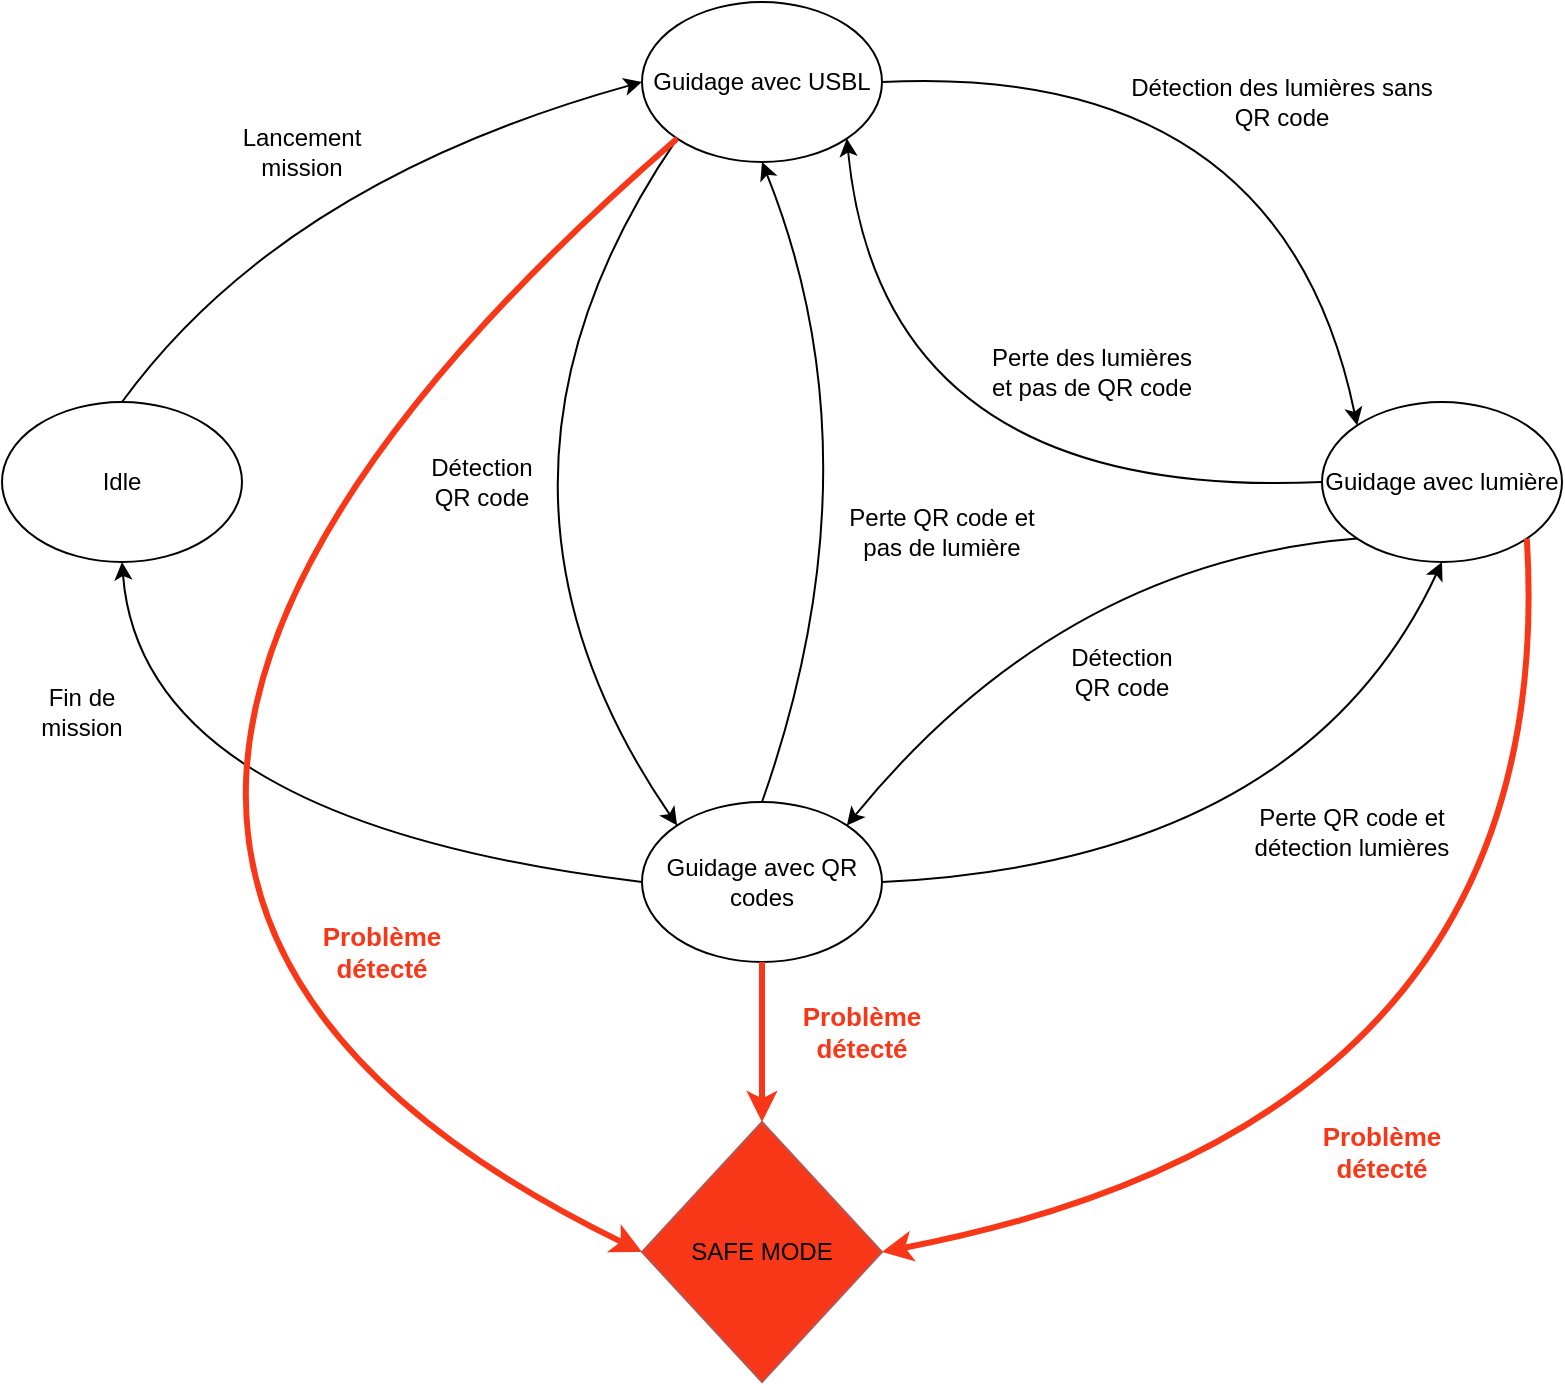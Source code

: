 <mxfile version="20.6.2"><diagram id="9uEe5iCjORYpkJfbnLJ9" name="Page-1"><mxGraphModel dx="1422" dy="702" grid="1" gridSize="10" guides="1" tooltips="1" connect="1" arrows="1" fold="1" page="1" pageScale="1" pageWidth="850" pageHeight="1100" math="0" shadow="0"><root><mxCell id="0"/><mxCell id="1" parent="0"/><mxCell id="TJXL5acuUkCEZSlbithc-1" value="Idle" style="ellipse;whiteSpace=wrap;html=1;" vertex="1" parent="1"><mxGeometry x="40" y="280" width="120" height="80" as="geometry"/></mxCell><mxCell id="TJXL5acuUkCEZSlbithc-2" value="Guidage avec USBL" style="ellipse;whiteSpace=wrap;html=1;" vertex="1" parent="1"><mxGeometry x="360" y="80" width="120" height="80" as="geometry"/></mxCell><mxCell id="TJXL5acuUkCEZSlbithc-3" value="Guidage avec lumière" style="ellipse;whiteSpace=wrap;html=1;" vertex="1" parent="1"><mxGeometry x="700" y="280" width="120" height="80" as="geometry"/></mxCell><mxCell id="TJXL5acuUkCEZSlbithc-4" value="Guidage avec QR codes" style="ellipse;whiteSpace=wrap;html=1;" vertex="1" parent="1"><mxGeometry x="360" y="480" width="120" height="80" as="geometry"/></mxCell><mxCell id="TJXL5acuUkCEZSlbithc-14" value="" style="curved=1;endArrow=classic;html=1;rounded=0;entryX=0;entryY=0.5;entryDx=0;entryDy=0;exitX=0.5;exitY=0;exitDx=0;exitDy=0;" edge="1" parent="1" source="TJXL5acuUkCEZSlbithc-1" target="TJXL5acuUkCEZSlbithc-2"><mxGeometry width="50" height="50" relative="1" as="geometry"><mxPoint x="350" y="390" as="sourcePoint"/><mxPoint x="400" y="340" as="targetPoint"/><Array as="points"><mxPoint x="180" y="170"/></Array></mxGeometry></mxCell><mxCell id="TJXL5acuUkCEZSlbithc-17" value="" style="curved=1;endArrow=classic;html=1;rounded=0;entryX=0;entryY=0;entryDx=0;entryDy=0;exitX=1;exitY=0.5;exitDx=0;exitDy=0;" edge="1" parent="1" source="TJXL5acuUkCEZSlbithc-2" target="TJXL5acuUkCEZSlbithc-3"><mxGeometry width="50" height="50" relative="1" as="geometry"><mxPoint x="290" y="210" as="sourcePoint"/><mxPoint x="192.426" y="261.716" as="targetPoint"/><Array as="points"><mxPoint x="680" y="110"/></Array></mxGeometry></mxCell><mxCell id="TJXL5acuUkCEZSlbithc-18" value="" style="curved=1;endArrow=classic;html=1;rounded=0;entryX=1;entryY=1;entryDx=0;entryDy=0;exitX=0;exitY=0.5;exitDx=0;exitDy=0;" edge="1" parent="1" source="TJXL5acuUkCEZSlbithc-3" target="TJXL5acuUkCEZSlbithc-2"><mxGeometry width="50" height="50" relative="1" as="geometry"><mxPoint x="300" y="220" as="sourcePoint"/><mxPoint x="202.426" y="271.716" as="targetPoint"/><Array as="points"><mxPoint x="480" y="330"/></Array></mxGeometry></mxCell><mxCell id="TJXL5acuUkCEZSlbithc-19" value="" style="curved=1;endArrow=classic;html=1;rounded=0;entryX=1;entryY=0;entryDx=0;entryDy=0;exitX=0;exitY=1;exitDx=0;exitDy=0;" edge="1" parent="1" source="TJXL5acuUkCEZSlbithc-3" target="TJXL5acuUkCEZSlbithc-4"><mxGeometry width="50" height="50" relative="1" as="geometry"><mxPoint x="310" y="230" as="sourcePoint"/><mxPoint x="212.426" y="281.716" as="targetPoint"/><Array as="points"><mxPoint x="570" y="360"/></Array></mxGeometry></mxCell><mxCell id="TJXL5acuUkCEZSlbithc-21" value="" style="curved=1;endArrow=classic;html=1;rounded=0;entryX=0.5;entryY=1;entryDx=0;entryDy=0;exitX=1;exitY=0.5;exitDx=0;exitDy=0;" edge="1" parent="1" source="TJXL5acuUkCEZSlbithc-4" target="TJXL5acuUkCEZSlbithc-3"><mxGeometry width="50" height="50" relative="1" as="geometry"><mxPoint x="320" y="240" as="sourcePoint"/><mxPoint x="222.426" y="291.716" as="targetPoint"/><Array as="points"><mxPoint x="690" y="510"/></Array></mxGeometry></mxCell><mxCell id="TJXL5acuUkCEZSlbithc-22" value="" style="curved=1;endArrow=classic;html=1;rounded=0;entryX=0.5;entryY=1;entryDx=0;entryDy=0;exitX=0;exitY=0.5;exitDx=0;exitDy=0;" edge="1" parent="1" source="TJXL5acuUkCEZSlbithc-4" target="TJXL5acuUkCEZSlbithc-1"><mxGeometry width="50" height="50" relative="1" as="geometry"><mxPoint x="330" y="250" as="sourcePoint"/><mxPoint x="232.426" y="301.716" as="targetPoint"/><Array as="points"><mxPoint x="110" y="490"/></Array></mxGeometry></mxCell><mxCell id="TJXL5acuUkCEZSlbithc-24" value="" style="curved=1;endArrow=classic;html=1;rounded=0;entryX=0;entryY=0;entryDx=0;entryDy=0;exitX=0;exitY=1;exitDx=0;exitDy=0;" edge="1" parent="1" source="TJXL5acuUkCEZSlbithc-2" target="TJXL5acuUkCEZSlbithc-4"><mxGeometry width="50" height="50" relative="1" as="geometry"><mxPoint x="350" y="270" as="sourcePoint"/><mxPoint x="252.426" y="321.716" as="targetPoint"/><Array as="points"><mxPoint x="260" y="320"/></Array></mxGeometry></mxCell><mxCell id="TJXL5acuUkCEZSlbithc-25" value="" style="curved=1;endArrow=classic;html=1;rounded=0;entryX=0.5;entryY=1;entryDx=0;entryDy=0;exitX=0.5;exitY=0;exitDx=0;exitDy=0;" edge="1" parent="1" source="TJXL5acuUkCEZSlbithc-4" target="TJXL5acuUkCEZSlbithc-2"><mxGeometry width="50" height="50" relative="1" as="geometry"><mxPoint x="360" y="280" as="sourcePoint"/><mxPoint x="262.426" y="331.716" as="targetPoint"/><Array as="points"><mxPoint x="480" y="310"/></Array></mxGeometry></mxCell><mxCell id="TJXL5acuUkCEZSlbithc-28" value="Lancement mission" style="text;html=1;strokeColor=none;fillColor=none;align=center;verticalAlign=middle;whiteSpace=wrap;rounded=0;" vertex="1" parent="1"><mxGeometry x="160" y="140" width="60" height="30" as="geometry"/></mxCell><mxCell id="TJXL5acuUkCEZSlbithc-30" value="Détection des lumières sans QR code" style="text;html=1;strokeColor=none;fillColor=none;align=center;verticalAlign=middle;whiteSpace=wrap;rounded=0;" vertex="1" parent="1"><mxGeometry x="600" y="100" width="160" height="60" as="geometry"/></mxCell><mxCell id="TJXL5acuUkCEZSlbithc-31" value="Perte des lumières et pas de QR code" style="text;html=1;strokeColor=none;fillColor=none;align=center;verticalAlign=middle;whiteSpace=wrap;rounded=0;" vertex="1" parent="1"><mxGeometry x="530" y="250" width="110" height="30" as="geometry"/></mxCell><mxCell id="TJXL5acuUkCEZSlbithc-33" value="Détection QR code" style="text;html=1;strokeColor=none;fillColor=none;align=center;verticalAlign=middle;whiteSpace=wrap;rounded=0;" vertex="1" parent="1"><mxGeometry x="570" y="400" width="60" height="30" as="geometry"/></mxCell><mxCell id="TJXL5acuUkCEZSlbithc-36" value="Perte QR code et détection lumières" style="text;html=1;strokeColor=none;fillColor=none;align=center;verticalAlign=middle;whiteSpace=wrap;rounded=0;" vertex="1" parent="1"><mxGeometry x="660" y="480" width="110" height="30" as="geometry"/></mxCell><mxCell id="TJXL5acuUkCEZSlbithc-37" value="Détection QR code" style="text;html=1;strokeColor=none;fillColor=none;align=center;verticalAlign=middle;whiteSpace=wrap;rounded=0;" vertex="1" parent="1"><mxGeometry x="250" y="305" width="60" height="30" as="geometry"/></mxCell><mxCell id="TJXL5acuUkCEZSlbithc-38" value="Perte QR code et pas de lumière" style="text;html=1;strokeColor=none;fillColor=none;align=center;verticalAlign=middle;whiteSpace=wrap;rounded=0;" vertex="1" parent="1"><mxGeometry x="460" y="330" width="100" height="30" as="geometry"/></mxCell><mxCell id="TJXL5acuUkCEZSlbithc-39" value="Fin de mission" style="text;html=1;strokeColor=none;fillColor=none;align=center;verticalAlign=middle;whiteSpace=wrap;rounded=0;" vertex="1" parent="1"><mxGeometry x="50" y="420" width="60" height="30" as="geometry"/></mxCell><mxCell id="TJXL5acuUkCEZSlbithc-40" value="SAFE MODE" style="rhombus;whiteSpace=wrap;html=1;fillColor=#F83719;strokeColor=#b85450;fillStyle=auto;" vertex="1" parent="1"><mxGeometry x="360" y="640" width="120" height="130" as="geometry"/></mxCell><mxCell id="TJXL5acuUkCEZSlbithc-41" value="" style="curved=1;endArrow=classic;html=1;rounded=0;entryX=0.5;entryY=0;entryDx=0;entryDy=0;exitX=0.5;exitY=1;exitDx=0;exitDy=0;fillColor=#f8cecc;strokeColor=#F83719;strokeWidth=3;" edge="1" parent="1" source="TJXL5acuUkCEZSlbithc-4" target="TJXL5acuUkCEZSlbithc-40"><mxGeometry width="50" height="50" relative="1" as="geometry"><mxPoint x="370" y="530" as="sourcePoint"/><mxPoint x="110" y="370" as="targetPoint"/><Array as="points"/></mxGeometry></mxCell><mxCell id="TJXL5acuUkCEZSlbithc-42" value="" style="curved=1;endArrow=classic;html=1;rounded=0;entryX=1;entryY=0.5;entryDx=0;entryDy=0;exitX=1;exitY=1;exitDx=0;exitDy=0;fillColor=#f8cecc;strokeColor=#F83719;strokeWidth=3;" edge="1" parent="1" source="TJXL5acuUkCEZSlbithc-3" target="TJXL5acuUkCEZSlbithc-40"><mxGeometry width="50" height="50" relative="1" as="geometry"><mxPoint x="430" y="570" as="sourcePoint"/><mxPoint x="430" y="650" as="targetPoint"/><Array as="points"><mxPoint x="820" y="640"/></Array></mxGeometry></mxCell><mxCell id="TJXL5acuUkCEZSlbithc-44" value="" style="curved=1;endArrow=classic;html=1;rounded=0;entryX=0;entryY=0.5;entryDx=0;entryDy=0;exitX=0;exitY=1;exitDx=0;exitDy=0;fillColor=#f8cecc;strokeColor=#F83719;strokeWidth=3;" edge="1" parent="1" source="TJXL5acuUkCEZSlbithc-2" target="TJXL5acuUkCEZSlbithc-40"><mxGeometry width="50" height="50" relative="1" as="geometry"><mxPoint x="812.426" y="358.284" as="sourcePoint"/><mxPoint x="490" y="715" as="targetPoint"/><Array as="points"><mxPoint x="-40" y="510"/></Array></mxGeometry></mxCell><mxCell id="TJXL5acuUkCEZSlbithc-45" value="&lt;font style=&quot;font-size: 13px;&quot;&gt;&lt;b&gt;&lt;font style=&quot;font-size: 13px;&quot; color=&quot;#F83719&quot;&gt;Problème détecté&lt;/font&gt;&lt;/b&gt;&lt;/font&gt;" style="text;html=1;strokeColor=none;fillColor=none;align=center;verticalAlign=middle;whiteSpace=wrap;rounded=0;fillStyle=auto;" vertex="1" parent="1"><mxGeometry x="200" y="540" width="60" height="30" as="geometry"/></mxCell><mxCell id="TJXL5acuUkCEZSlbithc-46" value="&lt;font style=&quot;font-size: 13px;&quot;&gt;&lt;b&gt;&lt;font style=&quot;font-size: 13px;&quot; color=&quot;#F83719&quot;&gt;Problème détecté&lt;/font&gt;&lt;/b&gt;&lt;/font&gt;" style="text;html=1;strokeColor=none;fillColor=none;align=center;verticalAlign=middle;whiteSpace=wrap;rounded=0;fillStyle=auto;" vertex="1" parent="1"><mxGeometry x="440" y="580" width="60" height="30" as="geometry"/></mxCell><mxCell id="TJXL5acuUkCEZSlbithc-47" value="&lt;font style=&quot;font-size: 13px;&quot;&gt;&lt;b&gt;&lt;font style=&quot;font-size: 13px;&quot; color=&quot;#F83719&quot;&gt;Problème détecté&lt;/font&gt;&lt;/b&gt;&lt;/font&gt;" style="text;html=1;strokeColor=none;fillColor=none;align=center;verticalAlign=middle;whiteSpace=wrap;rounded=0;fillStyle=auto;" vertex="1" parent="1"><mxGeometry x="700" y="640" width="60" height="30" as="geometry"/></mxCell></root></mxGraphModel></diagram></mxfile>